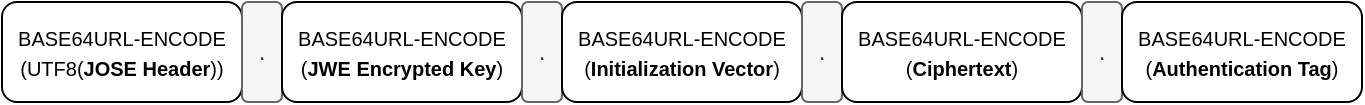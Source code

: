 <mxfile version="14.1.8" type="device"><diagram id="-fhYs22L-Uz1TRqP8XU0" name="Page-1"><mxGraphModel dx="768" dy="482" grid="1" gridSize="10" guides="1" tooltips="1" connect="1" arrows="1" fold="1" page="1" pageScale="1" pageWidth="850" pageHeight="1100" math="0" shadow="0"><root><mxCell id="0"/><mxCell id="1" parent="0"/><mxCell id="V62uVHjfjh_J17NLy_G_-1" value="&lt;font style=&quot;font-size: 10px&quot;&gt;BASE64URL-ENCODE&lt;br&gt;(UTF8(&lt;b&gt;JOSE Header&lt;/b&gt;))&lt;br&gt;&lt;/font&gt;" style="rounded=1;whiteSpace=wrap;html=1;" vertex="1" parent="1"><mxGeometry x="30" y="160" width="120" height="50" as="geometry"/></mxCell><mxCell id="V62uVHjfjh_J17NLy_G_-2" value="." style="rounded=1;whiteSpace=wrap;html=1;fillColor=#f5f5f5;strokeColor=#666666;fontColor=#333333;" vertex="1" parent="1"><mxGeometry x="150" y="160" width="20" height="50" as="geometry"/></mxCell><mxCell id="V62uVHjfjh_J17NLy_G_-3" value="&lt;font style=&quot;font-size: 10px&quot;&gt;BASE64URL-ENCODE&lt;br&gt;(&lt;b&gt;JWE Encrypted Key&lt;/b&gt;)&lt;br&gt;&lt;/font&gt;" style="rounded=1;whiteSpace=wrap;html=1;" vertex="1" parent="1"><mxGeometry x="170" y="160" width="120" height="50" as="geometry"/></mxCell><mxCell id="V62uVHjfjh_J17NLy_G_-5" value="." style="rounded=1;whiteSpace=wrap;html=1;fillColor=#f5f5f5;strokeColor=#666666;fontColor=#333333;" vertex="1" parent="1"><mxGeometry x="290" y="160" width="20" height="50" as="geometry"/></mxCell><mxCell id="V62uVHjfjh_J17NLy_G_-6" value="&lt;font style=&quot;font-size: 10px&quot;&gt;BASE64URL-ENCODE&lt;br&gt;(&lt;b&gt;Initialization Vector&lt;/b&gt;)&lt;br&gt;&lt;/font&gt;" style="rounded=1;whiteSpace=wrap;html=1;" vertex="1" parent="1"><mxGeometry x="310" y="160" width="120" height="50" as="geometry"/></mxCell><mxCell id="V62uVHjfjh_J17NLy_G_-7" value="." style="rounded=1;whiteSpace=wrap;html=1;fillColor=#f5f5f5;strokeColor=#666666;fontColor=#333333;" vertex="1" parent="1"><mxGeometry x="430" y="160" width="20" height="50" as="geometry"/></mxCell><mxCell id="V62uVHjfjh_J17NLy_G_-8" value="&lt;font style=&quot;font-size: 10px&quot;&gt;BASE64URL-ENCODE&lt;br&gt;(&lt;b&gt;Ciphertext&lt;/b&gt;)&lt;br&gt;&lt;/font&gt;" style="rounded=1;whiteSpace=wrap;html=1;" vertex="1" parent="1"><mxGeometry x="450" y="160" width="120" height="50" as="geometry"/></mxCell><mxCell id="V62uVHjfjh_J17NLy_G_-9" value="." style="rounded=1;whiteSpace=wrap;html=1;fillColor=#f5f5f5;strokeColor=#666666;fontColor=#333333;" vertex="1" parent="1"><mxGeometry x="570" y="160" width="20" height="50" as="geometry"/></mxCell><mxCell id="V62uVHjfjh_J17NLy_G_-10" value="&lt;font style=&quot;font-size: 10px&quot;&gt;BASE64URL-ENCODE&lt;br&gt;(&lt;b&gt;Authentication Tag&lt;/b&gt;)&lt;br&gt;&lt;/font&gt;" style="rounded=1;whiteSpace=wrap;html=1;" vertex="1" parent="1"><mxGeometry x="590" y="160" width="120" height="50" as="geometry"/></mxCell></root></mxGraphModel></diagram></mxfile>